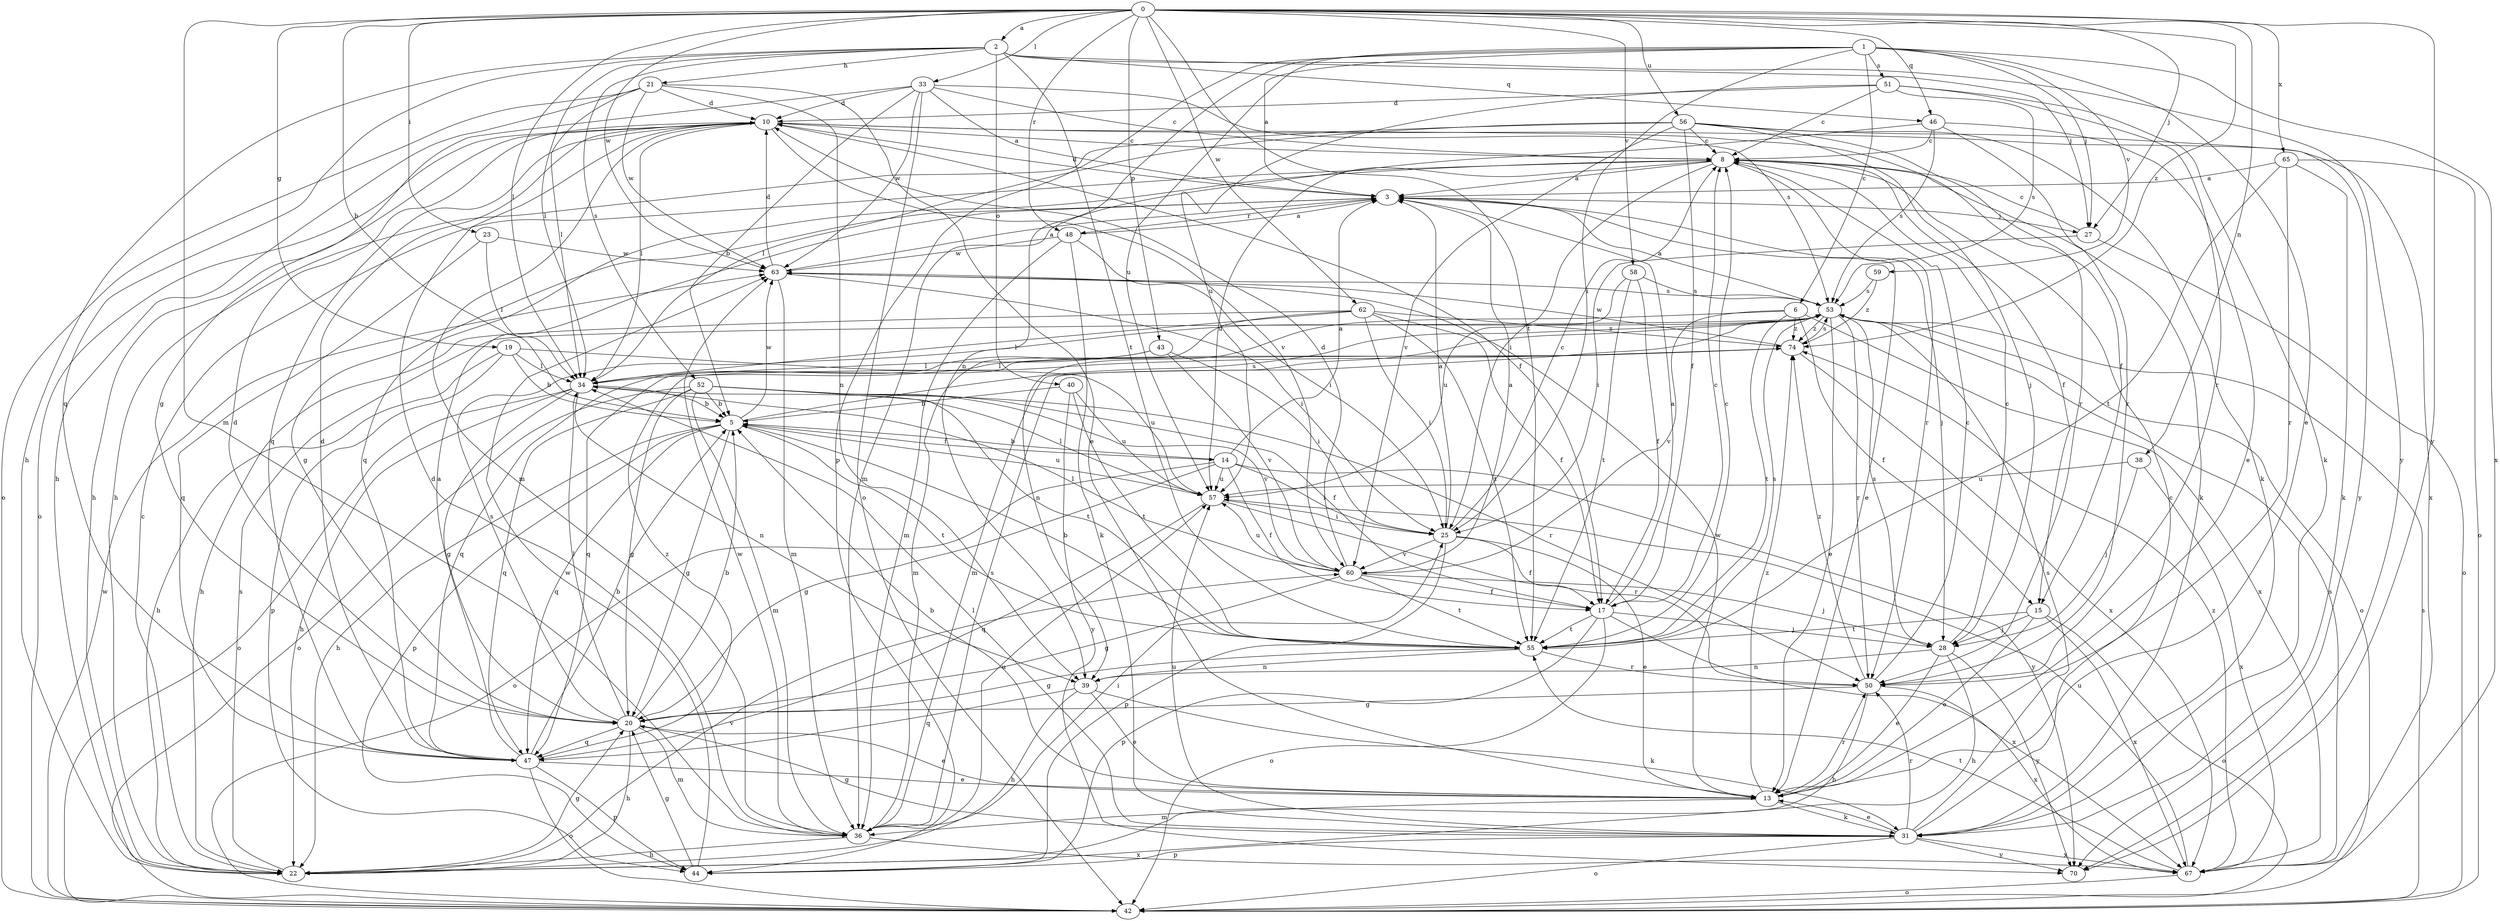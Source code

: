 strict digraph  {
0;
1;
2;
3;
5;
6;
8;
10;
13;
14;
15;
17;
19;
20;
21;
22;
23;
25;
27;
28;
31;
33;
34;
36;
38;
39;
40;
42;
43;
44;
46;
47;
48;
50;
51;
52;
53;
55;
56;
57;
58;
59;
60;
62;
63;
65;
67;
70;
74;
0 -> 2  [label=a];
0 -> 5  [label=b];
0 -> 19  [label=g];
0 -> 23  [label=i];
0 -> 27  [label=j];
0 -> 33  [label=l];
0 -> 34  [label=l];
0 -> 36  [label=m];
0 -> 38  [label=n];
0 -> 43  [label=p];
0 -> 46  [label=q];
0 -> 48  [label=r];
0 -> 55  [label=t];
0 -> 56  [label=u];
0 -> 58  [label=v];
0 -> 62  [label=w];
0 -> 63  [label=w];
0 -> 65  [label=x];
0 -> 70  [label=y];
0 -> 74  [label=z];
1 -> 3  [label=a];
1 -> 6  [label=c];
1 -> 13  [label=e];
1 -> 25  [label=i];
1 -> 27  [label=j];
1 -> 39  [label=n];
1 -> 44  [label=p];
1 -> 51  [label=s];
1 -> 57  [label=u];
1 -> 59  [label=v];
1 -> 67  [label=x];
2 -> 21  [label=h];
2 -> 22  [label=h];
2 -> 27  [label=j];
2 -> 34  [label=l];
2 -> 40  [label=o];
2 -> 46  [label=q];
2 -> 47  [label=q];
2 -> 52  [label=s];
2 -> 55  [label=t];
2 -> 70  [label=y];
3 -> 10  [label=d];
3 -> 13  [label=e];
3 -> 20  [label=g];
3 -> 27  [label=j];
3 -> 28  [label=j];
3 -> 48  [label=r];
5 -> 14  [label=f];
5 -> 20  [label=g];
5 -> 22  [label=h];
5 -> 44  [label=p];
5 -> 47  [label=q];
5 -> 53  [label=s];
5 -> 55  [label=t];
5 -> 57  [label=u];
5 -> 63  [label=w];
6 -> 15  [label=f];
6 -> 39  [label=n];
6 -> 55  [label=t];
6 -> 60  [label=v];
6 -> 67  [label=x];
6 -> 74  [label=z];
8 -> 3  [label=a];
8 -> 15  [label=f];
8 -> 25  [label=i];
8 -> 31  [label=k];
8 -> 47  [label=q];
8 -> 50  [label=r];
8 -> 57  [label=u];
10 -> 8  [label=c];
10 -> 15  [label=f];
10 -> 17  [label=f];
10 -> 22  [label=h];
10 -> 34  [label=l];
10 -> 36  [label=m];
10 -> 42  [label=o];
10 -> 47  [label=q];
10 -> 60  [label=v];
10 -> 67  [label=x];
13 -> 5  [label=b];
13 -> 31  [label=k];
13 -> 36  [label=m];
13 -> 50  [label=r];
13 -> 63  [label=w];
13 -> 74  [label=z];
14 -> 3  [label=a];
14 -> 5  [label=b];
14 -> 17  [label=f];
14 -> 20  [label=g];
14 -> 25  [label=i];
14 -> 42  [label=o];
14 -> 57  [label=u];
14 -> 70  [label=y];
15 -> 13  [label=e];
15 -> 28  [label=j];
15 -> 42  [label=o];
15 -> 55  [label=t];
15 -> 67  [label=x];
17 -> 3  [label=a];
17 -> 8  [label=c];
17 -> 28  [label=j];
17 -> 42  [label=o];
17 -> 44  [label=p];
17 -> 55  [label=t];
17 -> 67  [label=x];
19 -> 5  [label=b];
19 -> 22  [label=h];
19 -> 34  [label=l];
19 -> 44  [label=p];
19 -> 57  [label=u];
20 -> 5  [label=b];
20 -> 10  [label=d];
20 -> 13  [label=e];
20 -> 22  [label=h];
20 -> 34  [label=l];
20 -> 36  [label=m];
20 -> 47  [label=q];
20 -> 53  [label=s];
21 -> 10  [label=d];
21 -> 13  [label=e];
21 -> 22  [label=h];
21 -> 34  [label=l];
21 -> 39  [label=n];
21 -> 42  [label=o];
21 -> 63  [label=w];
22 -> 8  [label=c];
22 -> 20  [label=g];
22 -> 53  [label=s];
22 -> 60  [label=v];
23 -> 34  [label=l];
23 -> 47  [label=q];
23 -> 63  [label=w];
25 -> 3  [label=a];
25 -> 8  [label=c];
25 -> 13  [label=e];
25 -> 17  [label=f];
25 -> 44  [label=p];
25 -> 60  [label=v];
27 -> 8  [label=c];
27 -> 25  [label=i];
27 -> 42  [label=o];
28 -> 8  [label=c];
28 -> 13  [label=e];
28 -> 22  [label=h];
28 -> 39  [label=n];
28 -> 53  [label=s];
28 -> 70  [label=y];
31 -> 8  [label=c];
31 -> 13  [label=e];
31 -> 20  [label=g];
31 -> 34  [label=l];
31 -> 42  [label=o];
31 -> 44  [label=p];
31 -> 50  [label=r];
31 -> 53  [label=s];
31 -> 57  [label=u];
31 -> 67  [label=x];
31 -> 70  [label=y];
33 -> 3  [label=a];
33 -> 5  [label=b];
33 -> 8  [label=c];
33 -> 10  [label=d];
33 -> 20  [label=g];
33 -> 42  [label=o];
33 -> 53  [label=s];
33 -> 63  [label=w];
34 -> 5  [label=b];
34 -> 20  [label=g];
34 -> 22  [label=h];
34 -> 39  [label=n];
34 -> 42  [label=o];
36 -> 10  [label=d];
36 -> 22  [label=h];
36 -> 25  [label=i];
36 -> 53  [label=s];
36 -> 57  [label=u];
36 -> 63  [label=w];
36 -> 67  [label=x];
38 -> 28  [label=j];
38 -> 57  [label=u];
38 -> 67  [label=x];
39 -> 13  [label=e];
39 -> 22  [label=h];
39 -> 31  [label=k];
39 -> 47  [label=q];
40 -> 5  [label=b];
40 -> 55  [label=t];
40 -> 57  [label=u];
40 -> 70  [label=y];
42 -> 53  [label=s];
42 -> 63  [label=w];
43 -> 25  [label=i];
43 -> 34  [label=l];
43 -> 47  [label=q];
43 -> 60  [label=v];
44 -> 20  [label=g];
44 -> 63  [label=w];
46 -> 8  [label=c];
46 -> 13  [label=e];
46 -> 36  [label=m];
46 -> 50  [label=r];
46 -> 53  [label=s];
47 -> 3  [label=a];
47 -> 5  [label=b];
47 -> 10  [label=d];
47 -> 13  [label=e];
47 -> 42  [label=o];
47 -> 44  [label=p];
47 -> 74  [label=z];
48 -> 3  [label=a];
48 -> 25  [label=i];
48 -> 31  [label=k];
48 -> 36  [label=m];
48 -> 63  [label=w];
50 -> 8  [label=c];
50 -> 20  [label=g];
50 -> 22  [label=h];
50 -> 67  [label=x];
50 -> 74  [label=z];
51 -> 8  [label=c];
51 -> 10  [label=d];
51 -> 31  [label=k];
51 -> 50  [label=r];
51 -> 53  [label=s];
51 -> 57  [label=u];
52 -> 5  [label=b];
52 -> 17  [label=f];
52 -> 20  [label=g];
52 -> 36  [label=m];
52 -> 42  [label=o];
52 -> 47  [label=q];
52 -> 50  [label=r];
52 -> 55  [label=t];
52 -> 60  [label=v];
53 -> 3  [label=a];
53 -> 13  [label=e];
53 -> 36  [label=m];
53 -> 42  [label=o];
53 -> 50  [label=r];
53 -> 74  [label=z];
55 -> 5  [label=b];
55 -> 8  [label=c];
55 -> 20  [label=g];
55 -> 39  [label=n];
55 -> 50  [label=r];
55 -> 53  [label=s];
56 -> 8  [label=c];
56 -> 17  [label=f];
56 -> 22  [label=h];
56 -> 28  [label=j];
56 -> 31  [label=k];
56 -> 34  [label=l];
56 -> 50  [label=r];
56 -> 60  [label=v];
56 -> 70  [label=y];
57 -> 25  [label=i];
57 -> 34  [label=l];
57 -> 47  [label=q];
57 -> 50  [label=r];
58 -> 17  [label=f];
58 -> 53  [label=s];
58 -> 55  [label=t];
58 -> 57  [label=u];
59 -> 53  [label=s];
59 -> 74  [label=z];
60 -> 3  [label=a];
60 -> 10  [label=d];
60 -> 17  [label=f];
60 -> 20  [label=g];
60 -> 28  [label=j];
60 -> 34  [label=l];
60 -> 55  [label=t];
60 -> 57  [label=u];
62 -> 17  [label=f];
62 -> 22  [label=h];
62 -> 25  [label=i];
62 -> 34  [label=l];
62 -> 36  [label=m];
62 -> 55  [label=t];
62 -> 74  [label=z];
63 -> 3  [label=a];
63 -> 10  [label=d];
63 -> 25  [label=i];
63 -> 36  [label=m];
63 -> 53  [label=s];
65 -> 3  [label=a];
65 -> 31  [label=k];
65 -> 42  [label=o];
65 -> 50  [label=r];
65 -> 55  [label=t];
67 -> 42  [label=o];
67 -> 53  [label=s];
67 -> 55  [label=t];
67 -> 57  [label=u];
67 -> 74  [label=z];
74 -> 34  [label=l];
74 -> 47  [label=q];
74 -> 53  [label=s];
74 -> 63  [label=w];
74 -> 67  [label=x];
}
